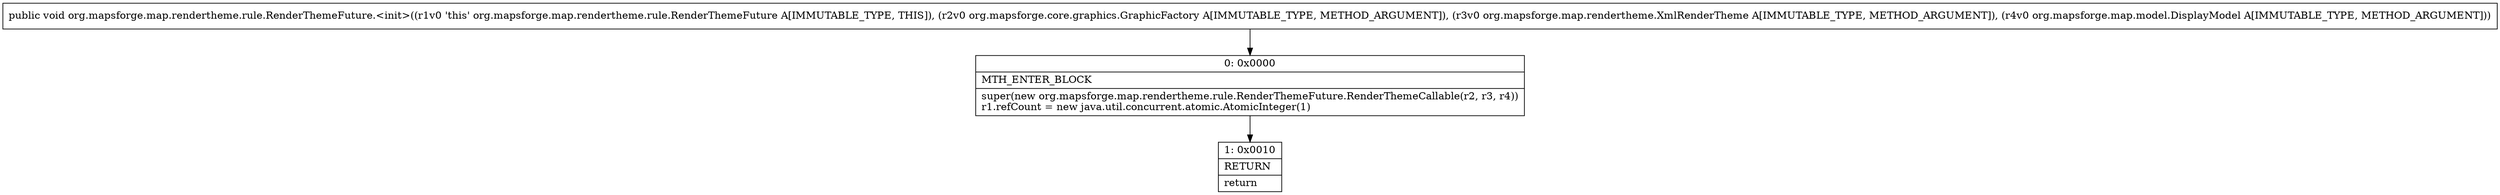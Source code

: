 digraph "CFG fororg.mapsforge.map.rendertheme.rule.RenderThemeFuture.\<init\>(Lorg\/mapsforge\/core\/graphics\/GraphicFactory;Lorg\/mapsforge\/map\/rendertheme\/XmlRenderTheme;Lorg\/mapsforge\/map\/model\/DisplayModel;)V" {
Node_0 [shape=record,label="{0\:\ 0x0000|MTH_ENTER_BLOCK\l|super(new org.mapsforge.map.rendertheme.rule.RenderThemeFuture.RenderThemeCallable(r2, r3, r4))\lr1.refCount = new java.util.concurrent.atomic.AtomicInteger(1)\l}"];
Node_1 [shape=record,label="{1\:\ 0x0010|RETURN\l|return\l}"];
MethodNode[shape=record,label="{public void org.mapsforge.map.rendertheme.rule.RenderThemeFuture.\<init\>((r1v0 'this' org.mapsforge.map.rendertheme.rule.RenderThemeFuture A[IMMUTABLE_TYPE, THIS]), (r2v0 org.mapsforge.core.graphics.GraphicFactory A[IMMUTABLE_TYPE, METHOD_ARGUMENT]), (r3v0 org.mapsforge.map.rendertheme.XmlRenderTheme A[IMMUTABLE_TYPE, METHOD_ARGUMENT]), (r4v0 org.mapsforge.map.model.DisplayModel A[IMMUTABLE_TYPE, METHOD_ARGUMENT])) }"];
MethodNode -> Node_0;
Node_0 -> Node_1;
}

